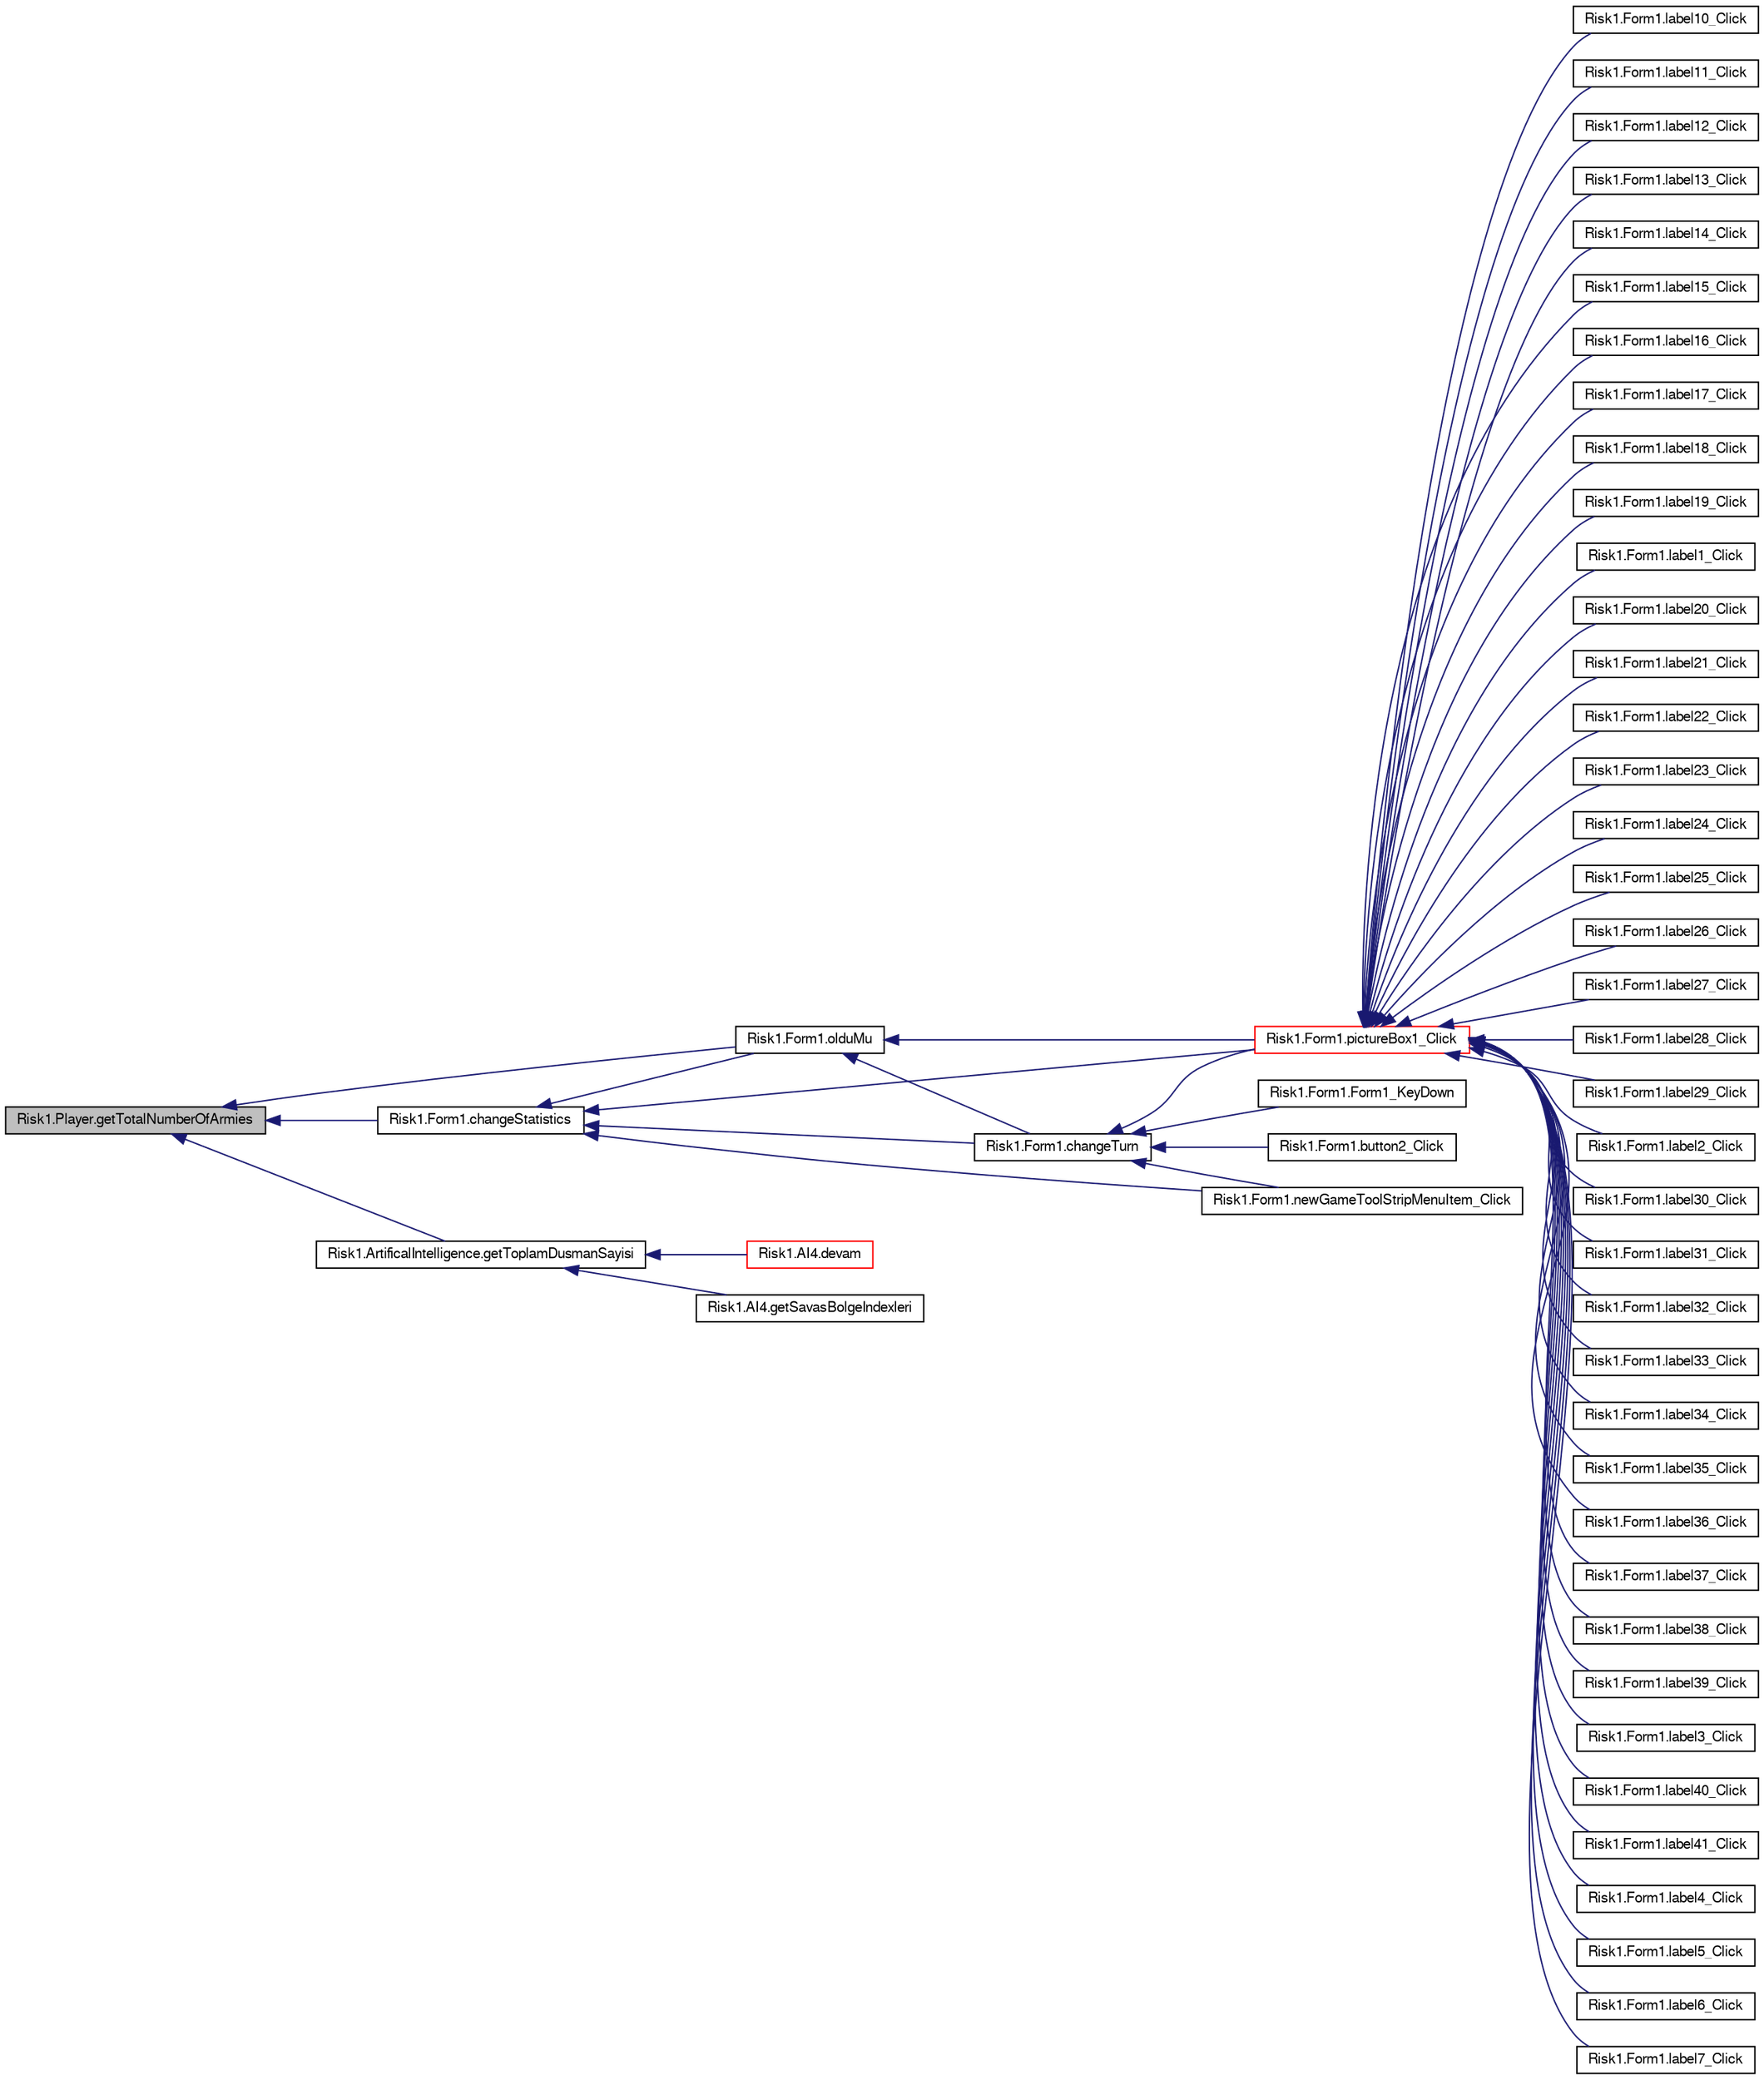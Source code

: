 digraph G
{
  bgcolor="transparent";
  edge [fontname="FreeSans",fontsize="10",labelfontname="FreeSans",labelfontsize="10"];
  node [fontname="FreeSans",fontsize="10",shape=record];
  rankdir="LR";
  Node1 [label="Risk1.Player.getTotalNumberOfArmies",height=0.2,width=0.4,color="black", fillcolor="grey75", style="filled" fontcolor="black"];
  Node1 -> Node2 [dir="back",color="midnightblue",fontsize="10",style="solid",fontname="FreeSans"];
  Node2 [label="Risk1.Form1.changeStatistics",height=0.2,width=0.4,color="black",URL="$classRisk1_1_1Form1.html#a231cf34d18e80a780b2b00f84f2f7da6"];
  Node2 -> Node3 [dir="back",color="midnightblue",fontsize="10",style="solid",fontname="FreeSans"];
  Node3 [label="Risk1.Form1.changeTurn",height=0.2,width=0.4,color="black",URL="$classRisk1_1_1Form1.html#a018eea4103c89dab9ab61df7f8dd2e78"];
  Node3 -> Node4 [dir="back",color="midnightblue",fontsize="10",style="solid",fontname="FreeSans"];
  Node4 [label="Risk1.Form1.button2_Click",height=0.2,width=0.4,color="black",URL="$classRisk1_1_1Form1.html#a8f60a4061bbe11ace5f91ddf817ae165"];
  Node3 -> Node5 [dir="back",color="midnightblue",fontsize="10",style="solid",fontname="FreeSans"];
  Node5 [label="Risk1.Form1.Form1_KeyDown",height=0.2,width=0.4,color="black",URL="$classRisk1_1_1Form1.html#a0006073e9cd2c614444af8341e746251"];
  Node3 -> Node6 [dir="back",color="midnightblue",fontsize="10",style="solid",fontname="FreeSans"];
  Node6 [label="Risk1.Form1.newGameToolStripMenuItem_Click",height=0.2,width=0.4,color="black",URL="$classRisk1_1_1Form1.html#a33b0a37450d54eaf9cffa464044b6898"];
  Node3 -> Node7 [dir="back",color="midnightblue",fontsize="10",style="solid",fontname="FreeSans"];
  Node7 [label="Risk1.Form1.pictureBox1_Click",height=0.2,width=0.4,color="red",URL="$classRisk1_1_1Form1.html#aefee05c8e80333207f348827ebd415df"];
  Node7 -> Node8 [dir="back",color="midnightblue",fontsize="10",style="solid",fontname="FreeSans"];
  Node8 [label="Risk1.Form1.label10_Click",height=0.2,width=0.4,color="black",URL="$classRisk1_1_1Form1.html#af62edd64b39c82d60e5e7934f509f4c0"];
  Node7 -> Node9 [dir="back",color="midnightblue",fontsize="10",style="solid",fontname="FreeSans"];
  Node9 [label="Risk1.Form1.label11_Click",height=0.2,width=0.4,color="black",URL="$classRisk1_1_1Form1.html#a3c51e0a20e26cb0118417934cfa56630"];
  Node7 -> Node10 [dir="back",color="midnightblue",fontsize="10",style="solid",fontname="FreeSans"];
  Node10 [label="Risk1.Form1.label12_Click",height=0.2,width=0.4,color="black",URL="$classRisk1_1_1Form1.html#ab8cdaa16812fb918505bbe2a02a652cd"];
  Node7 -> Node11 [dir="back",color="midnightblue",fontsize="10",style="solid",fontname="FreeSans"];
  Node11 [label="Risk1.Form1.label13_Click",height=0.2,width=0.4,color="black",URL="$classRisk1_1_1Form1.html#acad072588e96dcf515f80b5e9f774ac8"];
  Node7 -> Node12 [dir="back",color="midnightblue",fontsize="10",style="solid",fontname="FreeSans"];
  Node12 [label="Risk1.Form1.label14_Click",height=0.2,width=0.4,color="black",URL="$classRisk1_1_1Form1.html#a14fb1beb811e4742bba0678515f61654"];
  Node7 -> Node13 [dir="back",color="midnightblue",fontsize="10",style="solid",fontname="FreeSans"];
  Node13 [label="Risk1.Form1.label15_Click",height=0.2,width=0.4,color="black",URL="$classRisk1_1_1Form1.html#a8e59ec75e47220af2d4aeca5aa347b57"];
  Node7 -> Node14 [dir="back",color="midnightblue",fontsize="10",style="solid",fontname="FreeSans"];
  Node14 [label="Risk1.Form1.label16_Click",height=0.2,width=0.4,color="black",URL="$classRisk1_1_1Form1.html#a66ca6fc642eec49917dd1ab3672a3714"];
  Node7 -> Node15 [dir="back",color="midnightblue",fontsize="10",style="solid",fontname="FreeSans"];
  Node15 [label="Risk1.Form1.label17_Click",height=0.2,width=0.4,color="black",URL="$classRisk1_1_1Form1.html#a25429bb10992d4457d5f4ad2e60083d0"];
  Node7 -> Node16 [dir="back",color="midnightblue",fontsize="10",style="solid",fontname="FreeSans"];
  Node16 [label="Risk1.Form1.label18_Click",height=0.2,width=0.4,color="black",URL="$classRisk1_1_1Form1.html#a08b02c827fd1f992778ff1d11426d757"];
  Node7 -> Node17 [dir="back",color="midnightblue",fontsize="10",style="solid",fontname="FreeSans"];
  Node17 [label="Risk1.Form1.label19_Click",height=0.2,width=0.4,color="black",URL="$classRisk1_1_1Form1.html#a26f04a861dd60ef610793e25af49af53"];
  Node7 -> Node18 [dir="back",color="midnightblue",fontsize="10",style="solid",fontname="FreeSans"];
  Node18 [label="Risk1.Form1.label1_Click",height=0.2,width=0.4,color="black",URL="$classRisk1_1_1Form1.html#ae73f7ccd82b88f7c3fdf50ddcf5688da"];
  Node7 -> Node19 [dir="back",color="midnightblue",fontsize="10",style="solid",fontname="FreeSans"];
  Node19 [label="Risk1.Form1.label20_Click",height=0.2,width=0.4,color="black",URL="$classRisk1_1_1Form1.html#a22ace169bfaa5b48fe38c7fb757cecc3"];
  Node7 -> Node20 [dir="back",color="midnightblue",fontsize="10",style="solid",fontname="FreeSans"];
  Node20 [label="Risk1.Form1.label21_Click",height=0.2,width=0.4,color="black",URL="$classRisk1_1_1Form1.html#a945f0a2422b22f3f028a9d83d17223cb"];
  Node7 -> Node21 [dir="back",color="midnightblue",fontsize="10",style="solid",fontname="FreeSans"];
  Node21 [label="Risk1.Form1.label22_Click",height=0.2,width=0.4,color="black",URL="$classRisk1_1_1Form1.html#a587cdfc4bec32537f5e25525292a825c"];
  Node7 -> Node22 [dir="back",color="midnightblue",fontsize="10",style="solid",fontname="FreeSans"];
  Node22 [label="Risk1.Form1.label23_Click",height=0.2,width=0.4,color="black",URL="$classRisk1_1_1Form1.html#a9b8a896a37c4dfcb662ff5901256f0d8"];
  Node7 -> Node23 [dir="back",color="midnightblue",fontsize="10",style="solid",fontname="FreeSans"];
  Node23 [label="Risk1.Form1.label24_Click",height=0.2,width=0.4,color="black",URL="$classRisk1_1_1Form1.html#a4ee7655dbf6f1799a827ef94188fe09a"];
  Node7 -> Node24 [dir="back",color="midnightblue",fontsize="10",style="solid",fontname="FreeSans"];
  Node24 [label="Risk1.Form1.label25_Click",height=0.2,width=0.4,color="black",URL="$classRisk1_1_1Form1.html#a84032b1821f3bc6598dba28c4ddb6025"];
  Node7 -> Node25 [dir="back",color="midnightblue",fontsize="10",style="solid",fontname="FreeSans"];
  Node25 [label="Risk1.Form1.label26_Click",height=0.2,width=0.4,color="black",URL="$classRisk1_1_1Form1.html#a0e6324cca432d223d7ee19779f7022a2"];
  Node7 -> Node26 [dir="back",color="midnightblue",fontsize="10",style="solid",fontname="FreeSans"];
  Node26 [label="Risk1.Form1.label27_Click",height=0.2,width=0.4,color="black",URL="$classRisk1_1_1Form1.html#ae33a3f0f210a3f1a1ff2f7fd9489120f"];
  Node7 -> Node27 [dir="back",color="midnightblue",fontsize="10",style="solid",fontname="FreeSans"];
  Node27 [label="Risk1.Form1.label28_Click",height=0.2,width=0.4,color="black",URL="$classRisk1_1_1Form1.html#a2a31962ac6a4966466dc42c36d8430ec"];
  Node7 -> Node28 [dir="back",color="midnightblue",fontsize="10",style="solid",fontname="FreeSans"];
  Node28 [label="Risk1.Form1.label29_Click",height=0.2,width=0.4,color="black",URL="$classRisk1_1_1Form1.html#aab3814365d52f98f4c5d2450e8a27f46"];
  Node7 -> Node29 [dir="back",color="midnightblue",fontsize="10",style="solid",fontname="FreeSans"];
  Node29 [label="Risk1.Form1.label2_Click",height=0.2,width=0.4,color="black",URL="$classRisk1_1_1Form1.html#ae82c1467328a1716c54815c1fb7d3939"];
  Node7 -> Node30 [dir="back",color="midnightblue",fontsize="10",style="solid",fontname="FreeSans"];
  Node30 [label="Risk1.Form1.label30_Click",height=0.2,width=0.4,color="black",URL="$classRisk1_1_1Form1.html#aef8c55820e59f8166c12cc4c3da764a4"];
  Node7 -> Node31 [dir="back",color="midnightblue",fontsize="10",style="solid",fontname="FreeSans"];
  Node31 [label="Risk1.Form1.label31_Click",height=0.2,width=0.4,color="black",URL="$classRisk1_1_1Form1.html#a1b6d0068123a171108f437117a9462a1"];
  Node7 -> Node32 [dir="back",color="midnightblue",fontsize="10",style="solid",fontname="FreeSans"];
  Node32 [label="Risk1.Form1.label32_Click",height=0.2,width=0.4,color="black",URL="$classRisk1_1_1Form1.html#ad657792a028bfacc185f42ef0c5369d6"];
  Node7 -> Node33 [dir="back",color="midnightblue",fontsize="10",style="solid",fontname="FreeSans"];
  Node33 [label="Risk1.Form1.label33_Click",height=0.2,width=0.4,color="black",URL="$classRisk1_1_1Form1.html#a540eceb6c480fa23fc62be728beab581"];
  Node7 -> Node34 [dir="back",color="midnightblue",fontsize="10",style="solid",fontname="FreeSans"];
  Node34 [label="Risk1.Form1.label34_Click",height=0.2,width=0.4,color="black",URL="$classRisk1_1_1Form1.html#ac29b2651b3c8be1d0b995605734d968a"];
  Node7 -> Node35 [dir="back",color="midnightblue",fontsize="10",style="solid",fontname="FreeSans"];
  Node35 [label="Risk1.Form1.label35_Click",height=0.2,width=0.4,color="black",URL="$classRisk1_1_1Form1.html#a39871c9f66ad6148a154e2497413554a"];
  Node7 -> Node36 [dir="back",color="midnightblue",fontsize="10",style="solid",fontname="FreeSans"];
  Node36 [label="Risk1.Form1.label36_Click",height=0.2,width=0.4,color="black",URL="$classRisk1_1_1Form1.html#af32effd41501b70fe4706d8c6fd90499"];
  Node7 -> Node37 [dir="back",color="midnightblue",fontsize="10",style="solid",fontname="FreeSans"];
  Node37 [label="Risk1.Form1.label37_Click",height=0.2,width=0.4,color="black",URL="$classRisk1_1_1Form1.html#ae3ee521fae5841a59d4aaacabd9f3ad9"];
  Node7 -> Node38 [dir="back",color="midnightblue",fontsize="10",style="solid",fontname="FreeSans"];
  Node38 [label="Risk1.Form1.label38_Click",height=0.2,width=0.4,color="black",URL="$classRisk1_1_1Form1.html#a70f8dbfe95c84e01bf192768f3754db8"];
  Node7 -> Node39 [dir="back",color="midnightblue",fontsize="10",style="solid",fontname="FreeSans"];
  Node39 [label="Risk1.Form1.label39_Click",height=0.2,width=0.4,color="black",URL="$classRisk1_1_1Form1.html#ad1a3d1afca4a7dbb301c83400cb609ad"];
  Node7 -> Node40 [dir="back",color="midnightblue",fontsize="10",style="solid",fontname="FreeSans"];
  Node40 [label="Risk1.Form1.label3_Click",height=0.2,width=0.4,color="black",URL="$classRisk1_1_1Form1.html#a20f3bcc7d2e272cf622df760ac2a9059"];
  Node7 -> Node41 [dir="back",color="midnightblue",fontsize="10",style="solid",fontname="FreeSans"];
  Node41 [label="Risk1.Form1.label40_Click",height=0.2,width=0.4,color="black",URL="$classRisk1_1_1Form1.html#a7ca841db205af54914c9068d91df89a4"];
  Node7 -> Node42 [dir="back",color="midnightblue",fontsize="10",style="solid",fontname="FreeSans"];
  Node42 [label="Risk1.Form1.label41_Click",height=0.2,width=0.4,color="black",URL="$classRisk1_1_1Form1.html#a8e7be8f7cb2235d501513fd1a7ad2fd9"];
  Node7 -> Node43 [dir="back",color="midnightblue",fontsize="10",style="solid",fontname="FreeSans"];
  Node43 [label="Risk1.Form1.label4_Click",height=0.2,width=0.4,color="black",URL="$classRisk1_1_1Form1.html#ac3693dd82f27dce05709038c5339e78d"];
  Node7 -> Node44 [dir="back",color="midnightblue",fontsize="10",style="solid",fontname="FreeSans"];
  Node44 [label="Risk1.Form1.label5_Click",height=0.2,width=0.4,color="black",URL="$classRisk1_1_1Form1.html#a55b50088d0677c4b02fccc8e9d9b4bb0"];
  Node7 -> Node45 [dir="back",color="midnightblue",fontsize="10",style="solid",fontname="FreeSans"];
  Node45 [label="Risk1.Form1.label6_Click",height=0.2,width=0.4,color="black",URL="$classRisk1_1_1Form1.html#ad84a1a4be41f3a09c1028f0c8b20f9a5"];
  Node7 -> Node46 [dir="back",color="midnightblue",fontsize="10",style="solid",fontname="FreeSans"];
  Node46 [label="Risk1.Form1.label7_Click",height=0.2,width=0.4,color="black",URL="$classRisk1_1_1Form1.html#a49e079f4550e0c62b93c1165143dffe1"];
  Node2 -> Node6 [dir="back",color="midnightblue",fontsize="10",style="solid",fontname="FreeSans"];
  Node2 -> Node47 [dir="back",color="midnightblue",fontsize="10",style="solid",fontname="FreeSans"];
  Node47 [label="Risk1.Form1.olduMu",height=0.2,width=0.4,color="black",URL="$classRisk1_1_1Form1.html#a3ea2efd9ee250aab2d1efdc6368b32a7"];
  Node47 -> Node3 [dir="back",color="midnightblue",fontsize="10",style="solid",fontname="FreeSans"];
  Node47 -> Node7 [dir="back",color="midnightblue",fontsize="10",style="solid",fontname="FreeSans"];
  Node2 -> Node7 [dir="back",color="midnightblue",fontsize="10",style="solid",fontname="FreeSans"];
  Node1 -> Node48 [dir="back",color="midnightblue",fontsize="10",style="solid",fontname="FreeSans"];
  Node48 [label="Risk1.ArtificalIntelligence.getToplamDusmanSayisi",height=0.2,width=0.4,color="black",URL="$classRisk1_1_1ArtificalIntelligence.html#a6679f397c090e382d448286783707838",tooltip="Oyunda bulunan bütün düşmanların toplam asker sayısını döndürür."];
  Node48 -> Node49 [dir="back",color="midnightblue",fontsize="10",style="solid",fontname="FreeSans"];
  Node49 [label="Risk1.AI4.devam",height=0.2,width=0.4,color="red",URL="$classRisk1_1_1AI4.html#a3652393c6f74add7886cfab61c00b975",tooltip="Kullanıcının hamle yapmaya devam edip etmeyeceğini belirler."];
  Node48 -> Node50 [dir="back",color="midnightblue",fontsize="10",style="solid",fontname="FreeSans"];
  Node50 [label="Risk1.AI4.getSavasBolgeIndexleri",height=0.2,width=0.4,color="black",URL="$classRisk1_1_1AI4.html#a10f11e2bddf5dd1a9a18d4c08a42b9c4",tooltip="Bu metod savaş yapılacak bolgelerin indexlerini belirlemek içindir."];
  Node1 -> Node47 [dir="back",color="midnightblue",fontsize="10",style="solid",fontname="FreeSans"];
}
